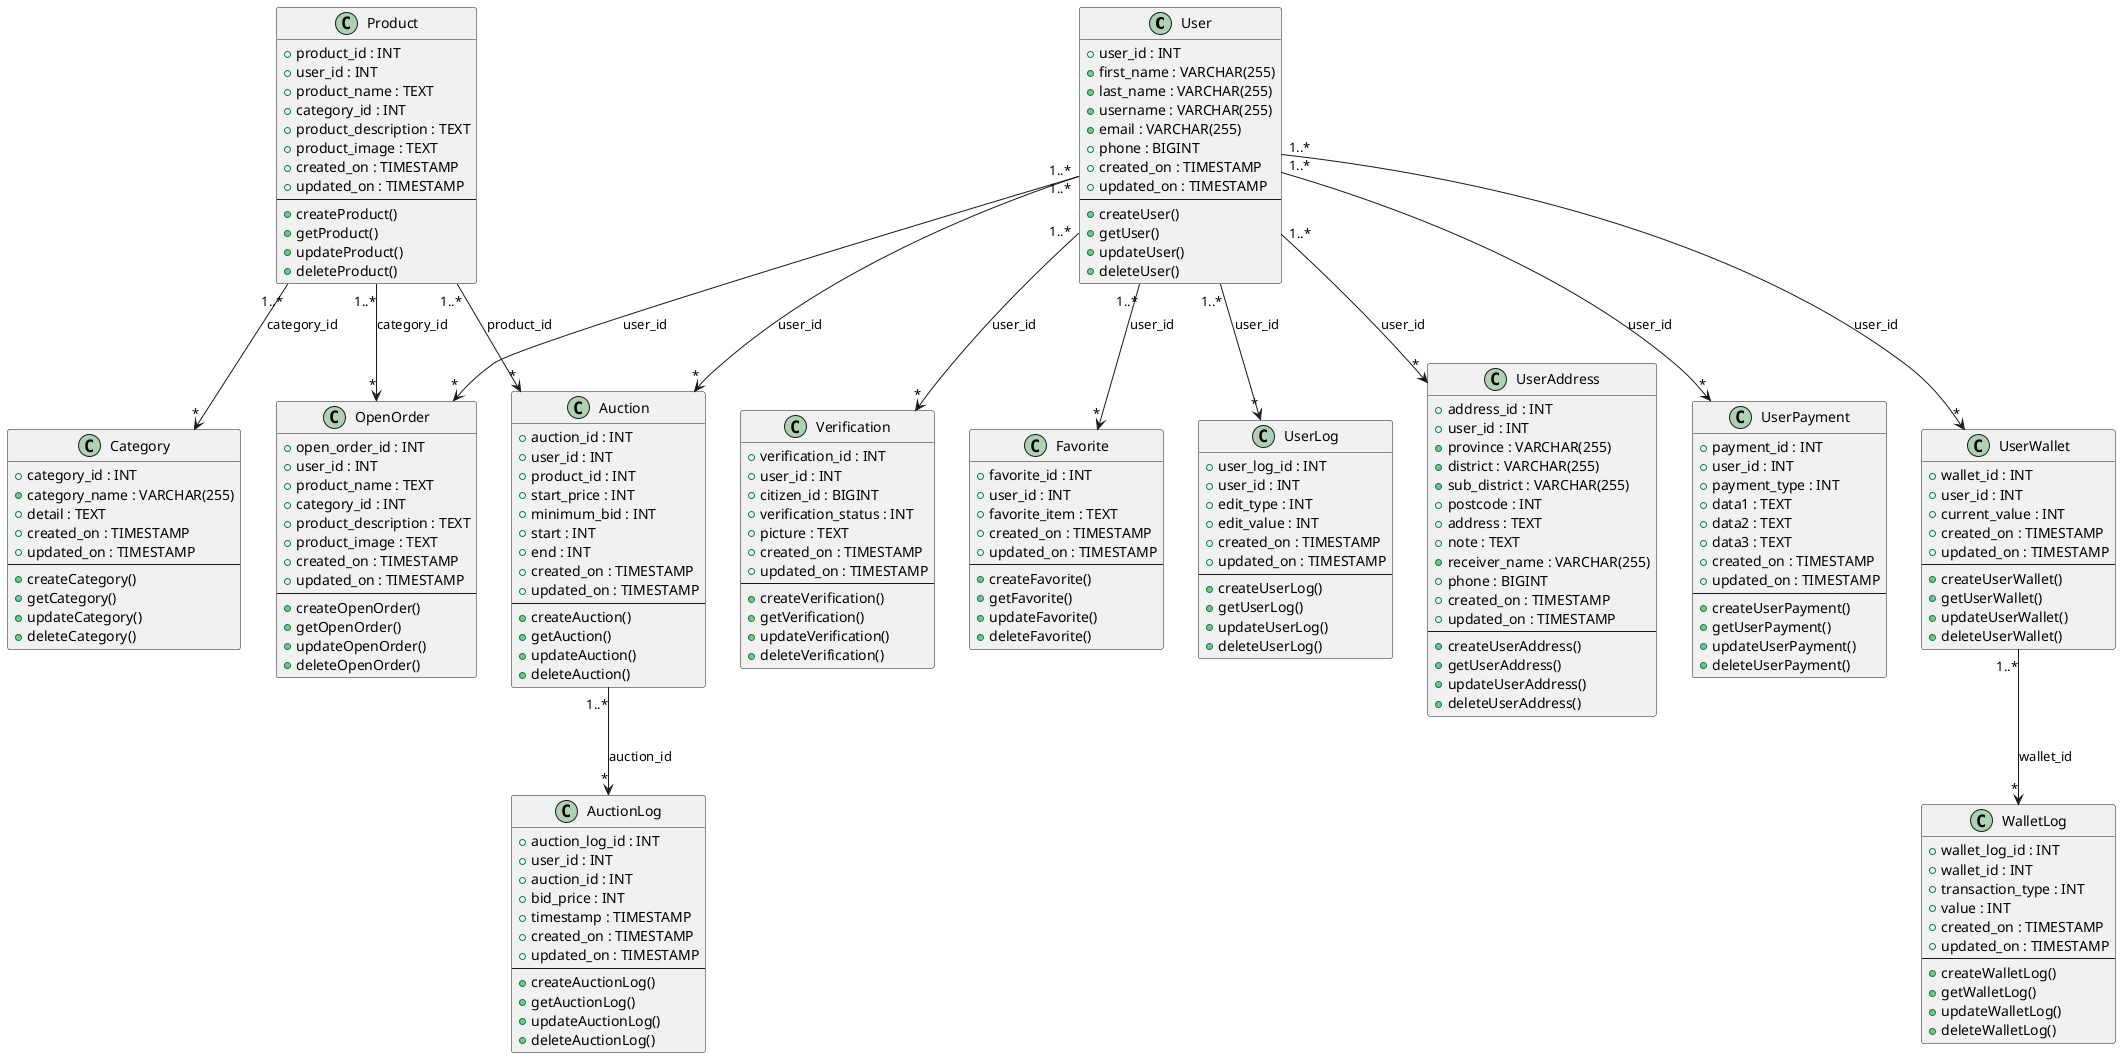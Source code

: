 @startuml
class User {
    + user_id : INT
    + first_name : VARCHAR(255)
    + last_name : VARCHAR(255)
    + username : VARCHAR(255)
    + email : VARCHAR(255)
    + phone : BIGINT
    + created_on : TIMESTAMP
    + updated_on : TIMESTAMP
    ---
    + createUser()
    + getUser()
    + updateUser()
    + deleteUser()
}

class Favorite {
    + favorite_id : INT
    + user_id : INT
    + favorite_item : TEXT
    + created_on : TIMESTAMP
    + updated_on : TIMESTAMP
    ---
    + createFavorite()
    + getFavorite()
    + updateFavorite()
    + deleteFavorite()
}

class UserLog {
    + user_log_id : INT
    + user_id : INT
    + edit_type : INT
    + edit_value : INT
    + created_on : TIMESTAMP
    + updated_on : TIMESTAMP
    ---
    + createUserLog()
    + getUserLog()
    + updateUserLog()
    + deleteUserLog()
}

class Auction {
    + auction_id : INT
    + user_id : INT
    + product_id : INT
    + start_price : INT
    + minimum_bid : INT
    + start : INT
    + end : INT
    + created_on : TIMESTAMP
    + updated_on : TIMESTAMP
    ---
    + createAuction()
    + getAuction()
    + updateAuction()
    + deleteAuction()
}

class OpenOrder {
    + open_order_id : INT
    + user_id : INT
    + product_name : TEXT
    + category_id : INT
    + product_description : TEXT
    + product_image : TEXT
    + created_on : TIMESTAMP
    + updated_on : TIMESTAMP
    ---
    + createOpenOrder()
    + getOpenOrder()
    + updateOpenOrder()
    + deleteOpenOrder()
}

class Product {
    + product_id : INT
    + user_id : INT
    + product_name : TEXT
    + category_id : INT
    + product_description : TEXT
    + product_image : TEXT
    + created_on : TIMESTAMP
    + updated_on : TIMESTAMP
    ---
    + createProduct()
    + getProduct()
    + updateProduct()
    + deleteProduct()
}

class UserAddress {
    + address_id : INT
    + user_id : INT
    + province : VARCHAR(255)
    + district : VARCHAR(255)
    + sub_district : VARCHAR(255)
    + postcode : INT
    + address : TEXT
    + note : TEXT
    + receiver_name : VARCHAR(255)
    + phone : BIGINT
    + created_on : TIMESTAMP
    + updated_on : TIMESTAMP
    ---
    + createUserAddress()
    + getUserAddress()
    + updateUserAddress()
    + deleteUserAddress()
}

class Category {
    + category_id : INT
    + category_name : VARCHAR(255)
    + detail : TEXT
    + created_on : TIMESTAMP
    + updated_on : TIMESTAMP
    ---
    + createCategory()
    + getCategory()
    + updateCategory()
    + deleteCategory()
}

class WalletLog {
    + wallet_log_id : INT
    + wallet_id : INT
    + transaction_type : INT
    + value : INT
    + created_on : TIMESTAMP
    + updated_on : TIMESTAMP
    ---
    + createWalletLog()
    + getWalletLog()
    + updateWalletLog()
    + deleteWalletLog()
}

class UserPayment {
    + payment_id : INT
    + user_id : INT
    + payment_type : INT
    + data1 : TEXT
    + data2 : TEXT
    + data3 : TEXT
    + created_on : TIMESTAMP
    + updated_on : TIMESTAMP
    ---
    + createUserPayment()
    + getUserPayment()
    + updateUserPayment()
    + deleteUserPayment()
}

class UserWallet {
    + wallet_id : INT
    + user_id : INT
    + current_value : INT
    + created_on : TIMESTAMP
    + updated_on : TIMESTAMP
    ---
    + createUserWallet()
    + getUserWallet()
    + updateUserWallet()
    + deleteUserWallet()
}

class AuctionLog {
    + auction_log_id : INT
    + user_id : INT
    + auction_id : INT
    + bid_price : INT
    + timestamp : TIMESTAMP
    + created_on : TIMESTAMP
    + updated_on : TIMESTAMP
    ---
    + createAuctionLog()
    + getAuctionLog()
    + updateAuctionLog()
    + deleteAuctionLog()
}

class Verification {
    + verification_id : INT
    + user_id : INT
    + citizen_id : BIGINT
    + verification_status : INT
    + picture : TEXT
    + created_on : TIMESTAMP
    + updated_on : TIMESTAMP
    ---
    + createVerification()
    + getVerification()
    + updateVerification()
    + deleteVerification()
}

User "1..*" --> "*" Favorite : "user_id"
User "1..*" --> "*" UserLog : "user_id"
User "1..*" --> "*" Auction : "user_id"
User "1..*" --> "*" OpenOrder : "user_id"
User "1..*" --> "*" UserAddress : "user_id"
User "1..*" --> "*" UserPayment : "user_id"
User "1..*" --> "*" UserWallet : "user_id"
User "1..*" --> "*" Verification : "user_id"

UserWallet "1..*" --> "*" WalletLog : "wallet_id"

Auction "1..*" --> "*" AuctionLog : "auction_id"

Product "1..*" --> "*" Auction : "product_id"
Product "1..*" --> "*" OpenOrder : "category_id"
Product "1..*" --> "*" Category : "category_id"
@enduml
